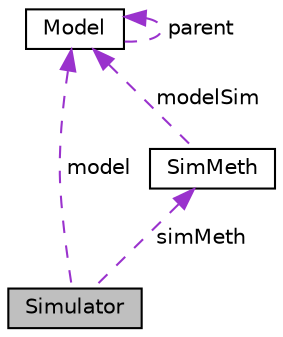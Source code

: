 digraph "Simulator"
{
  edge [fontname="Helvetica",fontsize="10",labelfontname="Helvetica",labelfontsize="10"];
  node [fontname="Helvetica",fontsize="10",shape=record];
  Node1 [label="Simulator",height=0.2,width=0.4,color="black", fillcolor="grey75", style="filled", fontcolor="black"];
  Node2 -> Node1 [dir="back",color="darkorchid3",fontsize="10",style="dashed",label=" model" ];
  Node2 [label="Model",height=0.2,width=0.4,color="black", fillcolor="white", style="filled",URL="$classModel.html"];
  Node2 -> Node2 [dir="back",color="darkorchid3",fontsize="10",style="dashed",label=" parent" ];
  Node3 -> Node1 [dir="back",color="darkorchid3",fontsize="10",style="dashed",label=" simMeth" ];
  Node3 [label="SimMeth",height=0.2,width=0.4,color="black", fillcolor="white", style="filled",URL="$classSimMeth.html"];
  Node2 -> Node3 [dir="back",color="darkorchid3",fontsize="10",style="dashed",label=" modelSim" ];
}
